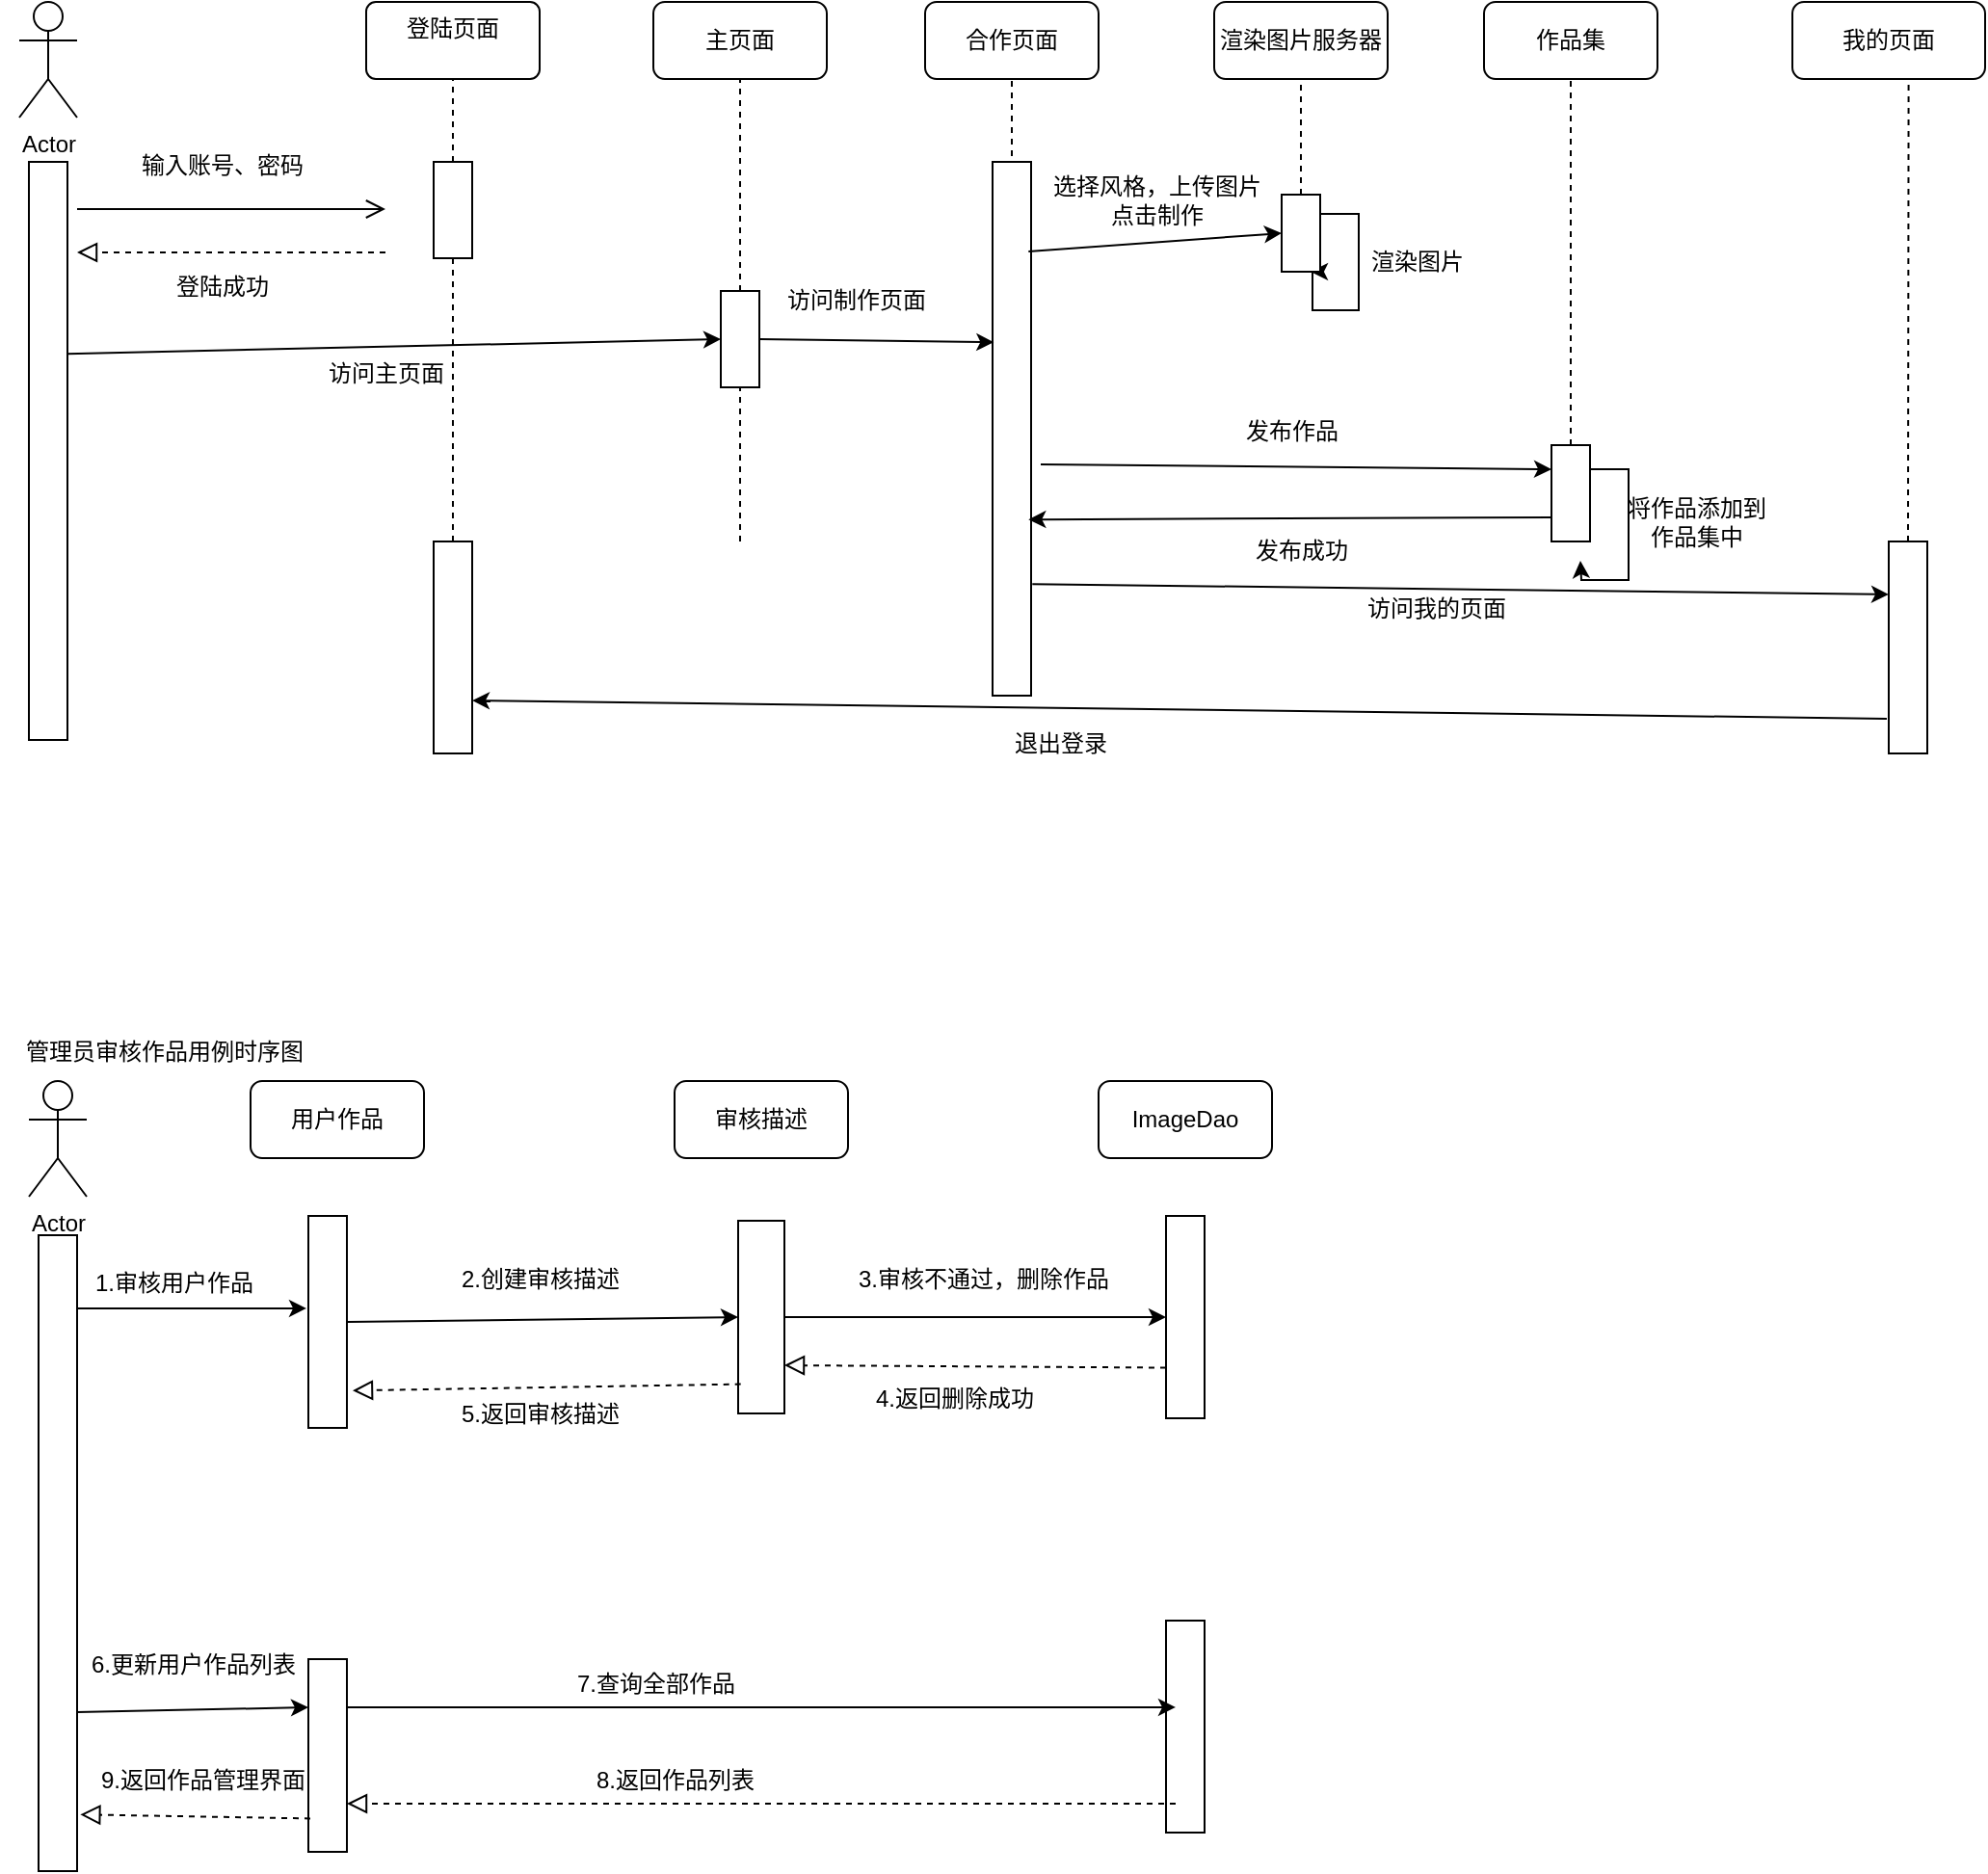 <mxfile version="21.3.5" type="device">
  <diagram name="第 1 页" id="J2R4gAQFFerXmk8Th_xx">
    <mxGraphModel dx="1221" dy="635" grid="1" gridSize="10" guides="1" tooltips="1" connect="1" arrows="1" fold="1" page="1" pageScale="1" pageWidth="827" pageHeight="1169" math="0" shadow="0">
      <root>
        <mxCell id="0" />
        <mxCell id="1" parent="0" />
        <mxCell id="R5PsPIfMtbJg6IWYikRa-1" value="Actor" style="shape=umlActor;verticalLabelPosition=bottom;verticalAlign=top;html=1;outlineConnect=0;" parent="1" vertex="1">
          <mxGeometry x="40" width="30" height="60" as="geometry" />
        </mxCell>
        <mxCell id="R5PsPIfMtbJg6IWYikRa-3" value="" style="endArrow=open;startArrow=none;endFill=0;startFill=0;endSize=8;html=1;verticalAlign=bottom;labelBackgroundColor=none;strokeWidth=1;rounded=0;" parent="1" edge="1">
          <mxGeometry width="160" relative="1" as="geometry">
            <mxPoint x="70" y="107.5" as="sourcePoint" />
            <mxPoint x="230" y="107.5" as="targetPoint" />
            <Array as="points">
              <mxPoint x="150" y="107.5" />
            </Array>
          </mxGeometry>
        </mxCell>
        <mxCell id="R5PsPIfMtbJg6IWYikRa-5" value="输入账号、密码" style="text;html=1;align=center;verticalAlign=middle;resizable=0;points=[];autosize=1;strokeColor=none;fillColor=none;" parent="1" vertex="1">
          <mxGeometry x="90" y="70" width="110" height="30" as="geometry" />
        </mxCell>
        <mxCell id="R5PsPIfMtbJg6IWYikRa-6" value="登陆页面" style="html=1;align=center;verticalAlign=top;rounded=1;absoluteArcSize=1;arcSize=10;dashed=0;whiteSpace=wrap;" parent="1" vertex="1">
          <mxGeometry x="220" width="90" height="40" as="geometry" />
        </mxCell>
        <mxCell id="pd-aw8bF61ETaO6fcJMC-3" value="" style="endArrow=none;dashed=1;html=1;rounded=0;entryX=0.5;entryY=1;entryDx=0;entryDy=0;exitX=0.5;exitY=0;exitDx=0;exitDy=0;" parent="1" target="pd-aw8bF61ETaO6fcJMC-18" edge="1">
          <mxGeometry width="50" height="50" relative="1" as="geometry">
            <mxPoint x="414" y="280" as="sourcePoint" />
            <mxPoint x="440" y="170" as="targetPoint" />
          </mxGeometry>
        </mxCell>
        <mxCell id="pd-aw8bF61ETaO6fcJMC-6" value="" style="rounded=0;whiteSpace=wrap;html=1;" parent="1" vertex="1">
          <mxGeometry x="255" y="83" width="20" height="50" as="geometry" />
        </mxCell>
        <mxCell id="pd-aw8bF61ETaO6fcJMC-7" value="" style="endArrow=block;startArrow=none;endFill=0;startFill=0;endSize=8;html=1;verticalAlign=bottom;dashed=1;labelBackgroundColor=none;rounded=0;" parent="1" edge="1">
          <mxGeometry width="160" relative="1" as="geometry">
            <mxPoint x="230" y="130" as="sourcePoint" />
            <mxPoint x="70" y="130" as="targetPoint" />
          </mxGeometry>
        </mxCell>
        <mxCell id="pd-aw8bF61ETaO6fcJMC-8" value="登陆成功" style="text;html=1;align=center;verticalAlign=middle;resizable=0;points=[];autosize=1;strokeColor=none;fillColor=none;" parent="1" vertex="1">
          <mxGeometry x="110" y="133" width="70" height="30" as="geometry" />
        </mxCell>
        <mxCell id="pd-aw8bF61ETaO6fcJMC-12" value="" style="rounded=0;whiteSpace=wrap;html=1;" parent="1" vertex="1">
          <mxGeometry x="255" y="280" width="20" height="110" as="geometry" />
        </mxCell>
        <mxCell id="pd-aw8bF61ETaO6fcJMC-14" value="主页面" style="rounded=1;whiteSpace=wrap;html=1;" parent="1" vertex="1">
          <mxGeometry x="369" width="90" height="40" as="geometry" />
        </mxCell>
        <mxCell id="pd-aw8bF61ETaO6fcJMC-16" value="" style="endArrow=none;dashed=1;html=1;rounded=0;entryX=0.5;entryY=1;entryDx=0;entryDy=0;exitX=0.5;exitY=0;exitDx=0;exitDy=0;" parent="1" source="pd-aw8bF61ETaO6fcJMC-6" target="R5PsPIfMtbJg6IWYikRa-6" edge="1">
          <mxGeometry width="50" height="50" relative="1" as="geometry">
            <mxPoint x="390" y="120" as="sourcePoint" />
            <mxPoint x="440" y="70" as="targetPoint" />
          </mxGeometry>
        </mxCell>
        <mxCell id="pd-aw8bF61ETaO6fcJMC-17" value="" style="endArrow=none;dashed=1;html=1;rounded=0;entryX=0.5;entryY=1;entryDx=0;entryDy=0;exitX=0.5;exitY=0;exitDx=0;exitDy=0;" parent="1" source="pd-aw8bF61ETaO6fcJMC-18" target="pd-aw8bF61ETaO6fcJMC-14" edge="1">
          <mxGeometry width="50" height="50" relative="1" as="geometry">
            <mxPoint x="414" y="90" as="sourcePoint" />
            <mxPoint x="440" y="70" as="targetPoint" />
          </mxGeometry>
        </mxCell>
        <mxCell id="pd-aw8bF61ETaO6fcJMC-18" value="" style="rounded=0;whiteSpace=wrap;html=1;" parent="1" vertex="1">
          <mxGeometry x="404" y="150" width="20" height="50" as="geometry" />
        </mxCell>
        <mxCell id="pd-aw8bF61ETaO6fcJMC-19" value="" style="endArrow=none;dashed=1;html=1;rounded=0;entryX=0.5;entryY=1;entryDx=0;entryDy=0;exitX=0.5;exitY=0;exitDx=0;exitDy=0;" parent="1" source="pd-aw8bF61ETaO6fcJMC-12" target="pd-aw8bF61ETaO6fcJMC-6" edge="1">
          <mxGeometry width="50" height="50" relative="1" as="geometry">
            <mxPoint x="390" y="120" as="sourcePoint" />
            <mxPoint x="440" y="70" as="targetPoint" />
          </mxGeometry>
        </mxCell>
        <mxCell id="pd-aw8bF61ETaO6fcJMC-22" value="合作页面" style="rounded=1;whiteSpace=wrap;html=1;" parent="1" vertex="1">
          <mxGeometry x="510" width="90" height="40" as="geometry" />
        </mxCell>
        <mxCell id="pd-aw8bF61ETaO6fcJMC-23" value="渲染图片服务器" style="rounded=1;whiteSpace=wrap;html=1;" parent="1" vertex="1">
          <mxGeometry x="660" width="90" height="40" as="geometry" />
        </mxCell>
        <mxCell id="pd-aw8bF61ETaO6fcJMC-24" value="作品集" style="rounded=1;whiteSpace=wrap;html=1;" parent="1" vertex="1">
          <mxGeometry x="800" width="90" height="40" as="geometry" />
        </mxCell>
        <mxCell id="pd-aw8bF61ETaO6fcJMC-25" value="我的页面" style="rounded=1;whiteSpace=wrap;html=1;" parent="1" vertex="1">
          <mxGeometry x="960" width="100" height="40" as="geometry" />
        </mxCell>
        <mxCell id="pd-aw8bF61ETaO6fcJMC-26" value="" style="endArrow=none;dashed=1;html=1;rounded=0;entryX=0.603;entryY=1.05;entryDx=0;entryDy=0;entryPerimeter=0;" parent="1" target="pd-aw8bF61ETaO6fcJMC-25" edge="1">
          <mxGeometry width="50" height="50" relative="1" as="geometry">
            <mxPoint x="1020" y="280" as="sourcePoint" />
            <mxPoint x="1040" y="70" as="targetPoint" />
          </mxGeometry>
        </mxCell>
        <mxCell id="pd-aw8bF61ETaO6fcJMC-27" value="" style="rounded=0;whiteSpace=wrap;html=1;" parent="1" vertex="1">
          <mxGeometry x="1010" y="280" width="20" height="110" as="geometry" />
        </mxCell>
        <mxCell id="pd-aw8bF61ETaO6fcJMC-28" value="" style="endArrow=none;dashed=1;html=1;rounded=0;entryX=0.5;entryY=1;entryDx=0;entryDy=0;" parent="1" target="pd-aw8bF61ETaO6fcJMC-24" edge="1">
          <mxGeometry width="50" height="50" relative="1" as="geometry">
            <mxPoint x="845" y="230" as="sourcePoint" />
            <mxPoint x="840" y="70" as="targetPoint" />
          </mxGeometry>
        </mxCell>
        <mxCell id="pd-aw8bF61ETaO6fcJMC-48" style="edgeStyle=orthogonalEdgeStyle;rounded=0;orthogonalLoop=1;jettySize=auto;html=1;entryX=0.75;entryY=1;entryDx=0;entryDy=0;exitX=1;exitY=0.25;exitDx=0;exitDy=0;" parent="1" source="pd-aw8bF61ETaO6fcJMC-29" target="pd-aw8bF61ETaO6fcJMC-29" edge="1">
          <mxGeometry relative="1" as="geometry">
            <mxPoint x="850" y="290" as="targetPoint" />
            <mxPoint x="900" y="255" as="sourcePoint" />
          </mxGeometry>
        </mxCell>
        <mxCell id="pd-aw8bF61ETaO6fcJMC-49" style="edgeStyle=orthogonalEdgeStyle;rounded=0;orthogonalLoop=1;jettySize=auto;html=1;exitX=1;exitY=0.25;exitDx=0;exitDy=0;entryX=0.75;entryY=1;entryDx=0;entryDy=0;" parent="1" source="pd-aw8bF61ETaO6fcJMC-29" target="pd-aw8bF61ETaO6fcJMC-29" edge="1">
          <mxGeometry relative="1" as="geometry">
            <mxPoint x="850" y="290" as="targetPoint" />
          </mxGeometry>
        </mxCell>
        <mxCell id="pd-aw8bF61ETaO6fcJMC-50" style="edgeStyle=orthogonalEdgeStyle;rounded=0;orthogonalLoop=1;jettySize=auto;html=1;exitX=1;exitY=0.25;exitDx=0;exitDy=0;entryX=0.75;entryY=1;entryDx=0;entryDy=0;" parent="1" source="pd-aw8bF61ETaO6fcJMC-29" target="pd-aw8bF61ETaO6fcJMC-29" edge="1">
          <mxGeometry relative="1" as="geometry">
            <mxPoint x="850" y="290" as="targetPoint" />
          </mxGeometry>
        </mxCell>
        <mxCell id="pd-aw8bF61ETaO6fcJMC-54" style="edgeStyle=orthogonalEdgeStyle;rounded=0;orthogonalLoop=1;jettySize=auto;html=1;exitX=1;exitY=0.25;exitDx=0;exitDy=0;" parent="1" source="pd-aw8bF61ETaO6fcJMC-29" edge="1">
          <mxGeometry relative="1" as="geometry">
            <mxPoint x="850" y="290" as="targetPoint" />
          </mxGeometry>
        </mxCell>
        <mxCell id="pd-aw8bF61ETaO6fcJMC-29" value="" style="rounded=0;whiteSpace=wrap;html=1;" parent="1" vertex="1">
          <mxGeometry x="835" y="230" width="20" height="50" as="geometry" />
        </mxCell>
        <mxCell id="pd-aw8bF61ETaO6fcJMC-30" value="" style="endArrow=none;dashed=1;html=1;rounded=0;entryX=0.5;entryY=1;entryDx=0;entryDy=0;" parent="1" target="pd-aw8bF61ETaO6fcJMC-23" edge="1">
          <mxGeometry width="50" height="50" relative="1" as="geometry">
            <mxPoint x="705" y="100" as="sourcePoint" />
            <mxPoint x="840" y="70" as="targetPoint" />
          </mxGeometry>
        </mxCell>
        <mxCell id="pd-aw8bF61ETaO6fcJMC-44" style="edgeStyle=orthogonalEdgeStyle;rounded=0;orthogonalLoop=1;jettySize=auto;html=1;exitX=1;exitY=0.25;exitDx=0;exitDy=0;entryX=0.75;entryY=1;entryDx=0;entryDy=0;" parent="1" source="pd-aw8bF61ETaO6fcJMC-31" target="pd-aw8bF61ETaO6fcJMC-31" edge="1">
          <mxGeometry relative="1" as="geometry">
            <mxPoint x="710" y="150" as="targetPoint" />
            <Array as="points">
              <mxPoint x="735" y="110" />
              <mxPoint x="735" y="160" />
              <mxPoint x="711" y="160" />
            </Array>
          </mxGeometry>
        </mxCell>
        <mxCell id="pd-aw8bF61ETaO6fcJMC-31" value="" style="rounded=0;whiteSpace=wrap;html=1;" parent="1" vertex="1">
          <mxGeometry x="695" y="100" width="20" height="40" as="geometry" />
        </mxCell>
        <mxCell id="pd-aw8bF61ETaO6fcJMC-32" value="" style="endArrow=none;dashed=1;html=1;rounded=0;entryX=0.5;entryY=1;entryDx=0;entryDy=0;" parent="1" target="pd-aw8bF61ETaO6fcJMC-22" edge="1">
          <mxGeometry width="50" height="50" relative="1" as="geometry">
            <mxPoint x="555" y="80" as="sourcePoint" />
            <mxPoint x="840" y="70" as="targetPoint" />
          </mxGeometry>
        </mxCell>
        <mxCell id="pd-aw8bF61ETaO6fcJMC-33" value="" style="rounded=0;whiteSpace=wrap;html=1;" parent="1" vertex="1">
          <mxGeometry x="545" y="83" width="20" height="277" as="geometry" />
        </mxCell>
        <mxCell id="pd-aw8bF61ETaO6fcJMC-34" value="" style="rounded=0;whiteSpace=wrap;html=1;" parent="1" vertex="1">
          <mxGeometry x="45" y="83" width="20" height="300" as="geometry" />
        </mxCell>
        <mxCell id="pd-aw8bF61ETaO6fcJMC-37" value="" style="endArrow=classic;html=1;rounded=0;exitX=1;exitY=0.332;exitDx=0;exitDy=0;exitPerimeter=0;entryX=0;entryY=0.5;entryDx=0;entryDy=0;" parent="1" source="pd-aw8bF61ETaO6fcJMC-34" target="pd-aw8bF61ETaO6fcJMC-18" edge="1">
          <mxGeometry width="50" height="50" relative="1" as="geometry">
            <mxPoint x="200" y="120" as="sourcePoint" />
            <mxPoint x="390" y="180" as="targetPoint" />
          </mxGeometry>
        </mxCell>
        <mxCell id="pd-aw8bF61ETaO6fcJMC-39" value="访问主页面" style="text;html=1;align=center;verticalAlign=middle;resizable=0;points=[];autosize=1;strokeColor=none;fillColor=none;" parent="1" vertex="1">
          <mxGeometry x="190" y="178" width="80" height="30" as="geometry" />
        </mxCell>
        <mxCell id="pd-aw8bF61ETaO6fcJMC-40" value="" style="endArrow=classic;html=1;rounded=0;exitX=1;exitY=0.5;exitDx=0;exitDy=0;entryX=0.033;entryY=0.338;entryDx=0;entryDy=0;entryPerimeter=0;" parent="1" source="pd-aw8bF61ETaO6fcJMC-18" target="pd-aw8bF61ETaO6fcJMC-33" edge="1">
          <mxGeometry width="50" height="50" relative="1" as="geometry">
            <mxPoint x="200" y="120" as="sourcePoint" />
            <mxPoint x="250" y="70" as="targetPoint" />
          </mxGeometry>
        </mxCell>
        <mxCell id="pd-aw8bF61ETaO6fcJMC-41" value="访问制作页面" style="text;html=1;align=center;verticalAlign=middle;resizable=0;points=[];autosize=1;strokeColor=none;fillColor=none;" parent="1" vertex="1">
          <mxGeometry x="424" y="140" width="100" height="30" as="geometry" />
        </mxCell>
        <mxCell id="pd-aw8bF61ETaO6fcJMC-42" value="" style="endArrow=classic;html=1;rounded=0;exitX=0.933;exitY=0.168;exitDx=0;exitDy=0;exitPerimeter=0;entryX=0;entryY=0.5;entryDx=0;entryDy=0;" parent="1" source="pd-aw8bF61ETaO6fcJMC-33" target="pd-aw8bF61ETaO6fcJMC-31" edge="1">
          <mxGeometry width="50" height="50" relative="1" as="geometry">
            <mxPoint x="200" y="120" as="sourcePoint" />
            <mxPoint x="250" y="70" as="targetPoint" />
          </mxGeometry>
        </mxCell>
        <mxCell id="pd-aw8bF61ETaO6fcJMC-43" value="选择风格，上传图片&lt;br&gt;点击制作" style="text;html=1;align=center;verticalAlign=middle;resizable=0;points=[];autosize=1;strokeColor=none;fillColor=none;" parent="1" vertex="1">
          <mxGeometry x="565" y="83" width="130" height="40" as="geometry" />
        </mxCell>
        <mxCell id="pd-aw8bF61ETaO6fcJMC-45" value="渲染图片" style="text;html=1;align=center;verticalAlign=middle;resizable=0;points=[];autosize=1;strokeColor=none;fillColor=none;" parent="1" vertex="1">
          <mxGeometry x="730" y="120" width="70" height="30" as="geometry" />
        </mxCell>
        <mxCell id="pd-aw8bF61ETaO6fcJMC-46" value="" style="endArrow=classic;html=1;rounded=0;entryX=0;entryY=0.25;entryDx=0;entryDy=0;" parent="1" target="pd-aw8bF61ETaO6fcJMC-29" edge="1">
          <mxGeometry width="50" height="50" relative="1" as="geometry">
            <mxPoint x="570" y="240" as="sourcePoint" />
            <mxPoint x="550" y="70" as="targetPoint" />
          </mxGeometry>
        </mxCell>
        <mxCell id="pd-aw8bF61ETaO6fcJMC-47" value="发布作品" style="text;html=1;align=center;verticalAlign=middle;resizable=0;points=[];autosize=1;strokeColor=none;fillColor=none;" parent="1" vertex="1">
          <mxGeometry x="665" y="208" width="70" height="30" as="geometry" />
        </mxCell>
        <mxCell id="pd-aw8bF61ETaO6fcJMC-55" value="将作品添加到&lt;br&gt;作品集中" style="text;html=1;align=center;verticalAlign=middle;resizable=0;points=[];autosize=1;strokeColor=none;fillColor=none;" parent="1" vertex="1">
          <mxGeometry x="860" y="250" width="100" height="40" as="geometry" />
        </mxCell>
        <mxCell id="pd-aw8bF61ETaO6fcJMC-58" value="" style="endArrow=classic;html=1;rounded=0;exitX=0;exitY=0.75;exitDx=0;exitDy=0;entryX=0.933;entryY=0.67;entryDx=0;entryDy=0;entryPerimeter=0;" parent="1" source="pd-aw8bF61ETaO6fcJMC-29" target="pd-aw8bF61ETaO6fcJMC-33" edge="1">
          <mxGeometry width="50" height="50" relative="1" as="geometry">
            <mxPoint x="500" y="290" as="sourcePoint" />
            <mxPoint x="570" y="280" as="targetPoint" />
          </mxGeometry>
        </mxCell>
        <mxCell id="pd-aw8bF61ETaO6fcJMC-59" value="发布成功" style="text;html=1;align=center;verticalAlign=middle;resizable=0;points=[];autosize=1;strokeColor=none;fillColor=none;" parent="1" vertex="1">
          <mxGeometry x="670" y="270" width="70" height="30" as="geometry" />
        </mxCell>
        <mxCell id="pd-aw8bF61ETaO6fcJMC-60" value="" style="endArrow=classic;html=1;rounded=0;exitX=1.033;exitY=0.791;exitDx=0;exitDy=0;exitPerimeter=0;entryX=0;entryY=0.25;entryDx=0;entryDy=0;" parent="1" source="pd-aw8bF61ETaO6fcJMC-33" target="pd-aw8bF61ETaO6fcJMC-27" edge="1">
          <mxGeometry width="50" height="50" relative="1" as="geometry">
            <mxPoint x="500" y="290" as="sourcePoint" />
            <mxPoint x="550" y="240" as="targetPoint" />
          </mxGeometry>
        </mxCell>
        <mxCell id="pd-aw8bF61ETaO6fcJMC-61" value="访问我的页面" style="text;html=1;align=center;verticalAlign=middle;resizable=0;points=[];autosize=1;strokeColor=none;fillColor=none;" parent="1" vertex="1">
          <mxGeometry x="725" y="300" width="100" height="30" as="geometry" />
        </mxCell>
        <mxCell id="pd-aw8bF61ETaO6fcJMC-62" value="" style="endArrow=classic;html=1;rounded=0;exitX=-0.05;exitY=0.836;exitDx=0;exitDy=0;exitPerimeter=0;entryX=1;entryY=0.75;entryDx=0;entryDy=0;" parent="1" source="pd-aw8bF61ETaO6fcJMC-27" target="pd-aw8bF61ETaO6fcJMC-12" edge="1">
          <mxGeometry width="50" height="50" relative="1" as="geometry">
            <mxPoint x="500" y="290" as="sourcePoint" />
            <mxPoint x="550" y="240" as="targetPoint" />
          </mxGeometry>
        </mxCell>
        <mxCell id="pd-aw8bF61ETaO6fcJMC-63" value="退出登录" style="text;html=1;align=center;verticalAlign=middle;resizable=0;points=[];autosize=1;strokeColor=none;fillColor=none;" parent="1" vertex="1">
          <mxGeometry x="545" y="370" width="70" height="30" as="geometry" />
        </mxCell>
        <mxCell id="pd-aw8bF61ETaO6fcJMC-64" value="管理员审核作品用例时序图" style="text;html=1;align=center;verticalAlign=middle;resizable=0;points=[];autosize=1;strokeColor=none;fillColor=none;" parent="1" vertex="1">
          <mxGeometry x="30" y="530" width="170" height="30" as="geometry" />
        </mxCell>
        <mxCell id="pd-aw8bF61ETaO6fcJMC-65" value="Actor" style="shape=umlActor;verticalLabelPosition=bottom;verticalAlign=top;html=1;outlineConnect=0;align=center;" parent="1" vertex="1">
          <mxGeometry x="45" y="560" width="30" height="60" as="geometry" />
        </mxCell>
        <mxCell id="pd-aw8bF61ETaO6fcJMC-73" value="" style="rounded=0;whiteSpace=wrap;html=1;" parent="1" vertex="1">
          <mxGeometry x="50" y="640" width="20" height="330" as="geometry" />
        </mxCell>
        <mxCell id="pd-aw8bF61ETaO6fcJMC-74" value="" style="rounded=0;whiteSpace=wrap;html=1;" parent="1" vertex="1">
          <mxGeometry x="190" y="630" width="20" height="110" as="geometry" />
        </mxCell>
        <mxCell id="pd-aw8bF61ETaO6fcJMC-76" value="用户作品" style="rounded=1;whiteSpace=wrap;html=1;" parent="1" vertex="1">
          <mxGeometry x="160" y="560" width="90" height="40" as="geometry" />
        </mxCell>
        <mxCell id="pd-aw8bF61ETaO6fcJMC-77" value="审核描述" style="rounded=1;whiteSpace=wrap;html=1;" parent="1" vertex="1">
          <mxGeometry x="380" y="560" width="90" height="40" as="geometry" />
        </mxCell>
        <mxCell id="pd-aw8bF61ETaO6fcJMC-78" value="" style="rounded=0;whiteSpace=wrap;html=1;" parent="1" vertex="1">
          <mxGeometry x="413" y="632.5" width="24" height="100" as="geometry" />
        </mxCell>
        <mxCell id="pd-aw8bF61ETaO6fcJMC-79" value="ImageDao" style="rounded=1;whiteSpace=wrap;html=1;" parent="1" vertex="1">
          <mxGeometry x="600" y="560" width="90" height="40" as="geometry" />
        </mxCell>
        <mxCell id="pd-aw8bF61ETaO6fcJMC-80" value="" style="rounded=0;whiteSpace=wrap;html=1;" parent="1" vertex="1">
          <mxGeometry x="635" y="630" width="20" height="105" as="geometry" />
        </mxCell>
        <mxCell id="pd-aw8bF61ETaO6fcJMC-81" value="" style="rounded=0;whiteSpace=wrap;html=1;" parent="1" vertex="1">
          <mxGeometry x="190" y="860" width="20" height="100" as="geometry" />
        </mxCell>
        <mxCell id="pd-aw8bF61ETaO6fcJMC-82" value="" style="rounded=0;whiteSpace=wrap;html=1;" parent="1" vertex="1">
          <mxGeometry x="635" y="840" width="20" height="110" as="geometry" />
        </mxCell>
        <mxCell id="pd-aw8bF61ETaO6fcJMC-83" value="" style="endArrow=classic;html=1;rounded=0;exitX=1.017;exitY=0.115;exitDx=0;exitDy=0;exitPerimeter=0;entryX=-0.05;entryY=0.436;entryDx=0;entryDy=0;entryPerimeter=0;" parent="1" source="pd-aw8bF61ETaO6fcJMC-73" target="pd-aw8bF61ETaO6fcJMC-74" edge="1">
          <mxGeometry width="50" height="50" relative="1" as="geometry">
            <mxPoint x="580" y="720" as="sourcePoint" />
            <mxPoint x="630" y="670" as="targetPoint" />
          </mxGeometry>
        </mxCell>
        <mxCell id="pd-aw8bF61ETaO6fcJMC-84" value="" style="endArrow=classic;html=1;rounded=0;exitX=1;exitY=0.5;exitDx=0;exitDy=0;entryX=0;entryY=0.5;entryDx=0;entryDy=0;" parent="1" source="pd-aw8bF61ETaO6fcJMC-74" target="pd-aw8bF61ETaO6fcJMC-78" edge="1">
          <mxGeometry width="50" height="50" relative="1" as="geometry">
            <mxPoint x="580" y="720" as="sourcePoint" />
            <mxPoint x="630" y="670" as="targetPoint" />
          </mxGeometry>
        </mxCell>
        <mxCell id="pd-aw8bF61ETaO6fcJMC-85" value="" style="endArrow=classic;html=1;rounded=0;exitX=1;exitY=0.5;exitDx=0;exitDy=0;entryX=0;entryY=0.5;entryDx=0;entryDy=0;" parent="1" source="pd-aw8bF61ETaO6fcJMC-78" target="pd-aw8bF61ETaO6fcJMC-80" edge="1">
          <mxGeometry width="50" height="50" relative="1" as="geometry">
            <mxPoint x="580" y="720" as="sourcePoint" />
            <mxPoint x="630" y="670" as="targetPoint" />
          </mxGeometry>
        </mxCell>
        <mxCell id="pd-aw8bF61ETaO6fcJMC-86" value="" style="endArrow=block;startArrow=none;endFill=0;startFill=0;endSize=8;html=1;verticalAlign=bottom;dashed=1;labelBackgroundColor=none;rounded=0;entryX=1;entryY=0.75;entryDx=0;entryDy=0;exitX=0;exitY=0.75;exitDx=0;exitDy=0;" parent="1" source="pd-aw8bF61ETaO6fcJMC-80" target="pd-aw8bF61ETaO6fcJMC-78" edge="1">
          <mxGeometry width="160" relative="1" as="geometry">
            <mxPoint x="530" y="690" as="sourcePoint" />
            <mxPoint x="690" y="690" as="targetPoint" />
          </mxGeometry>
        </mxCell>
        <mxCell id="pd-aw8bF61ETaO6fcJMC-87" value="" style="endArrow=block;startArrow=none;endFill=0;startFill=0;endSize=8;html=1;verticalAlign=bottom;dashed=1;labelBackgroundColor=none;rounded=0;exitX=0.056;exitY=0.848;exitDx=0;exitDy=0;exitPerimeter=0;entryX=1.15;entryY=0.824;entryDx=0;entryDy=0;entryPerimeter=0;" parent="1" source="pd-aw8bF61ETaO6fcJMC-78" target="pd-aw8bF61ETaO6fcJMC-74" edge="1">
          <mxGeometry width="160" relative="1" as="geometry">
            <mxPoint x="530" y="690" as="sourcePoint" />
            <mxPoint x="690" y="690" as="targetPoint" />
          </mxGeometry>
        </mxCell>
        <mxCell id="pd-aw8bF61ETaO6fcJMC-88" value="" style="endArrow=classic;html=1;rounded=0;exitX=1;exitY=0.75;exitDx=0;exitDy=0;entryX=0;entryY=0.25;entryDx=0;entryDy=0;" parent="1" source="pd-aw8bF61ETaO6fcJMC-73" target="pd-aw8bF61ETaO6fcJMC-81" edge="1">
          <mxGeometry width="50" height="50" relative="1" as="geometry">
            <mxPoint x="580" y="720" as="sourcePoint" />
            <mxPoint x="630" y="670" as="targetPoint" />
          </mxGeometry>
        </mxCell>
        <mxCell id="pd-aw8bF61ETaO6fcJMC-89" value="" style="endArrow=classic;html=1;rounded=0;exitX=1;exitY=0.25;exitDx=0;exitDy=0;entryX=0.25;entryY=0.409;entryDx=0;entryDy=0;entryPerimeter=0;" parent="1" source="pd-aw8bF61ETaO6fcJMC-81" target="pd-aw8bF61ETaO6fcJMC-82" edge="1">
          <mxGeometry width="50" height="50" relative="1" as="geometry">
            <mxPoint x="580" y="720" as="sourcePoint" />
            <mxPoint x="630" y="670" as="targetPoint" />
          </mxGeometry>
        </mxCell>
        <mxCell id="pd-aw8bF61ETaO6fcJMC-90" value="" style="endArrow=block;startArrow=none;endFill=0;startFill=0;endSize=8;html=1;verticalAlign=bottom;dashed=1;labelBackgroundColor=none;rounded=0;entryX=1;entryY=0.75;entryDx=0;entryDy=0;exitX=0.25;exitY=0.864;exitDx=0;exitDy=0;exitPerimeter=0;" parent="1" source="pd-aw8bF61ETaO6fcJMC-82" target="pd-aw8bF61ETaO6fcJMC-81" edge="1">
          <mxGeometry width="160" relative="1" as="geometry">
            <mxPoint x="530" y="690" as="sourcePoint" />
            <mxPoint x="690" y="690" as="targetPoint" />
          </mxGeometry>
        </mxCell>
        <mxCell id="pd-aw8bF61ETaO6fcJMC-91" value="" style="endArrow=block;startArrow=none;endFill=0;startFill=0;endSize=8;html=1;verticalAlign=bottom;dashed=1;labelBackgroundColor=none;rounded=0;entryX=1.083;entryY=0.911;entryDx=0;entryDy=0;entryPerimeter=0;exitX=0.05;exitY=0.827;exitDx=0;exitDy=0;exitPerimeter=0;" parent="1" source="pd-aw8bF61ETaO6fcJMC-81" target="pd-aw8bF61ETaO6fcJMC-73" edge="1">
          <mxGeometry width="160" relative="1" as="geometry">
            <mxPoint x="530" y="690" as="sourcePoint" />
            <mxPoint x="690" y="690" as="targetPoint" />
          </mxGeometry>
        </mxCell>
        <mxCell id="pd-aw8bF61ETaO6fcJMC-92" value="1.审核用户作品" style="text;html=1;align=center;verticalAlign=middle;resizable=0;points=[];autosize=1;strokeColor=none;fillColor=none;" parent="1" vertex="1">
          <mxGeometry x="65" y="650" width="110" height="30" as="geometry" />
        </mxCell>
        <mxCell id="pd-aw8bF61ETaO6fcJMC-93" value="2.创建审核描述" style="text;html=1;align=center;verticalAlign=middle;resizable=0;points=[];autosize=1;strokeColor=none;fillColor=none;" parent="1" vertex="1">
          <mxGeometry x="255" y="648" width="110" height="30" as="geometry" />
        </mxCell>
        <mxCell id="pd-aw8bF61ETaO6fcJMC-94" value="3.审核不通过，删除作品" style="text;html=1;align=center;verticalAlign=middle;resizable=0;points=[];autosize=1;strokeColor=none;fillColor=none;" parent="1" vertex="1">
          <mxGeometry x="465" y="648" width="150" height="30" as="geometry" />
        </mxCell>
        <mxCell id="pd-aw8bF61ETaO6fcJMC-95" value="4.返回删除成功" style="text;html=1;align=center;verticalAlign=middle;resizable=0;points=[];autosize=1;strokeColor=none;fillColor=none;" parent="1" vertex="1">
          <mxGeometry x="470" y="710" width="110" height="30" as="geometry" />
        </mxCell>
        <mxCell id="pd-aw8bF61ETaO6fcJMC-97" value="5.返回审核描述" style="text;html=1;align=center;verticalAlign=middle;resizable=0;points=[];autosize=1;strokeColor=none;fillColor=none;" parent="1" vertex="1">
          <mxGeometry x="255" y="718" width="110" height="30" as="geometry" />
        </mxCell>
        <mxCell id="pd-aw8bF61ETaO6fcJMC-98" value="6.更新用户作品列表" style="text;html=1;align=center;verticalAlign=middle;resizable=0;points=[];autosize=1;strokeColor=none;fillColor=none;" parent="1" vertex="1">
          <mxGeometry x="65" y="848" width="130" height="30" as="geometry" />
        </mxCell>
        <mxCell id="pd-aw8bF61ETaO6fcJMC-99" value="7.查询全部作品" style="text;html=1;align=center;verticalAlign=middle;resizable=0;points=[];autosize=1;strokeColor=none;fillColor=none;" parent="1" vertex="1">
          <mxGeometry x="315" y="858" width="110" height="30" as="geometry" />
        </mxCell>
        <mxCell id="pd-aw8bF61ETaO6fcJMC-101" value="8.返回作品列表" style="text;html=1;align=center;verticalAlign=middle;resizable=0;points=[];autosize=1;strokeColor=none;fillColor=none;" parent="1" vertex="1">
          <mxGeometry x="325" y="908" width="110" height="30" as="geometry" />
        </mxCell>
        <mxCell id="pd-aw8bF61ETaO6fcJMC-102" value="9.返回作品管理界面" style="text;html=1;align=center;verticalAlign=middle;resizable=0;points=[];autosize=1;strokeColor=none;fillColor=none;" parent="1" vertex="1">
          <mxGeometry x="70" y="908" width="130" height="30" as="geometry" />
        </mxCell>
      </root>
    </mxGraphModel>
  </diagram>
</mxfile>
